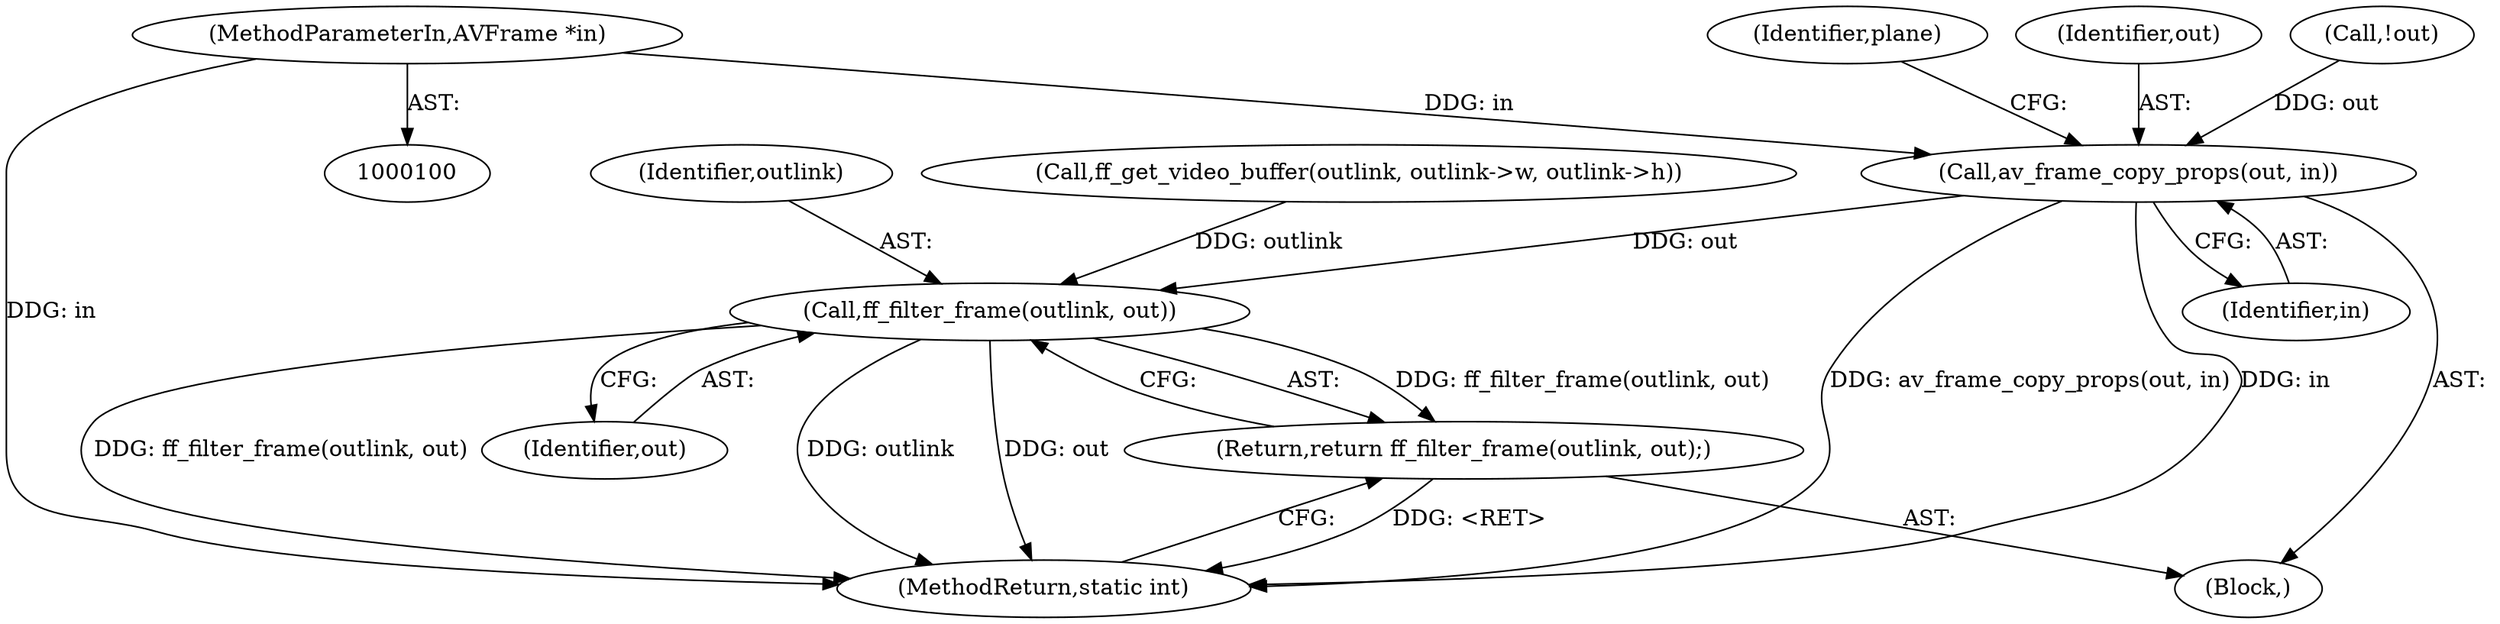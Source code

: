digraph "0_FFmpeg_e43a0a232dbf6d3c161823c2e07c52e76227a1bc@pointer" {
"1000102" [label="(MethodParameterIn,AVFrame *in)"];
"1000174" [label="(Call,av_frame_copy_props(out, in))"];
"1000303" [label="(Call,ff_filter_frame(outlink, out))"];
"1000302" [label="(Return,return ff_filter_frame(outlink, out);)"];
"1000302" [label="(Return,return ff_filter_frame(outlink, out);)"];
"1000179" [label="(Identifier,plane)"];
"1000306" [label="(MethodReturn,static int)"];
"1000303" [label="(Call,ff_filter_frame(outlink, out))"];
"1000304" [label="(Identifier,outlink)"];
"1000156" [label="(Call,ff_get_video_buffer(outlink, outlink->w, outlink->h))"];
"1000174" [label="(Call,av_frame_copy_props(out, in))"];
"1000305" [label="(Identifier,out)"];
"1000103" [label="(Block,)"];
"1000175" [label="(Identifier,out)"];
"1000102" [label="(MethodParameterIn,AVFrame *in)"];
"1000176" [label="(Identifier,in)"];
"1000165" [label="(Call,!out)"];
"1000102" -> "1000100"  [label="AST: "];
"1000102" -> "1000306"  [label="DDG: in"];
"1000102" -> "1000174"  [label="DDG: in"];
"1000174" -> "1000103"  [label="AST: "];
"1000174" -> "1000176"  [label="CFG: "];
"1000175" -> "1000174"  [label="AST: "];
"1000176" -> "1000174"  [label="AST: "];
"1000179" -> "1000174"  [label="CFG: "];
"1000174" -> "1000306"  [label="DDG: in"];
"1000174" -> "1000306"  [label="DDG: av_frame_copy_props(out, in)"];
"1000165" -> "1000174"  [label="DDG: out"];
"1000174" -> "1000303"  [label="DDG: out"];
"1000303" -> "1000302"  [label="AST: "];
"1000303" -> "1000305"  [label="CFG: "];
"1000304" -> "1000303"  [label="AST: "];
"1000305" -> "1000303"  [label="AST: "];
"1000302" -> "1000303"  [label="CFG: "];
"1000303" -> "1000306"  [label="DDG: ff_filter_frame(outlink, out)"];
"1000303" -> "1000306"  [label="DDG: outlink"];
"1000303" -> "1000306"  [label="DDG: out"];
"1000303" -> "1000302"  [label="DDG: ff_filter_frame(outlink, out)"];
"1000156" -> "1000303"  [label="DDG: outlink"];
"1000302" -> "1000103"  [label="AST: "];
"1000306" -> "1000302"  [label="CFG: "];
"1000302" -> "1000306"  [label="DDG: <RET>"];
}
